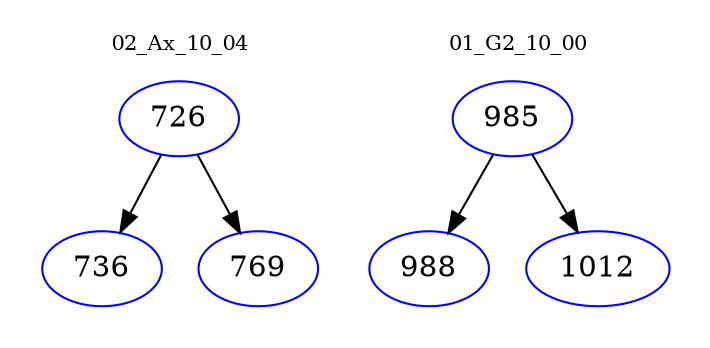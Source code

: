 digraph{
subgraph cluster_0 {
color = white
label = "02_Ax_10_04";
fontsize=10;
T0_726 [label="726", color="blue"]
T0_726 -> T0_736 [color="black"]
T0_736 [label="736", color="blue"]
T0_726 -> T0_769 [color="black"]
T0_769 [label="769", color="blue"]
}
subgraph cluster_1 {
color = white
label = "01_G2_10_00";
fontsize=10;
T1_985 [label="985", color="blue"]
T1_985 -> T1_988 [color="black"]
T1_988 [label="988", color="blue"]
T1_985 -> T1_1012 [color="black"]
T1_1012 [label="1012", color="blue"]
}
}
